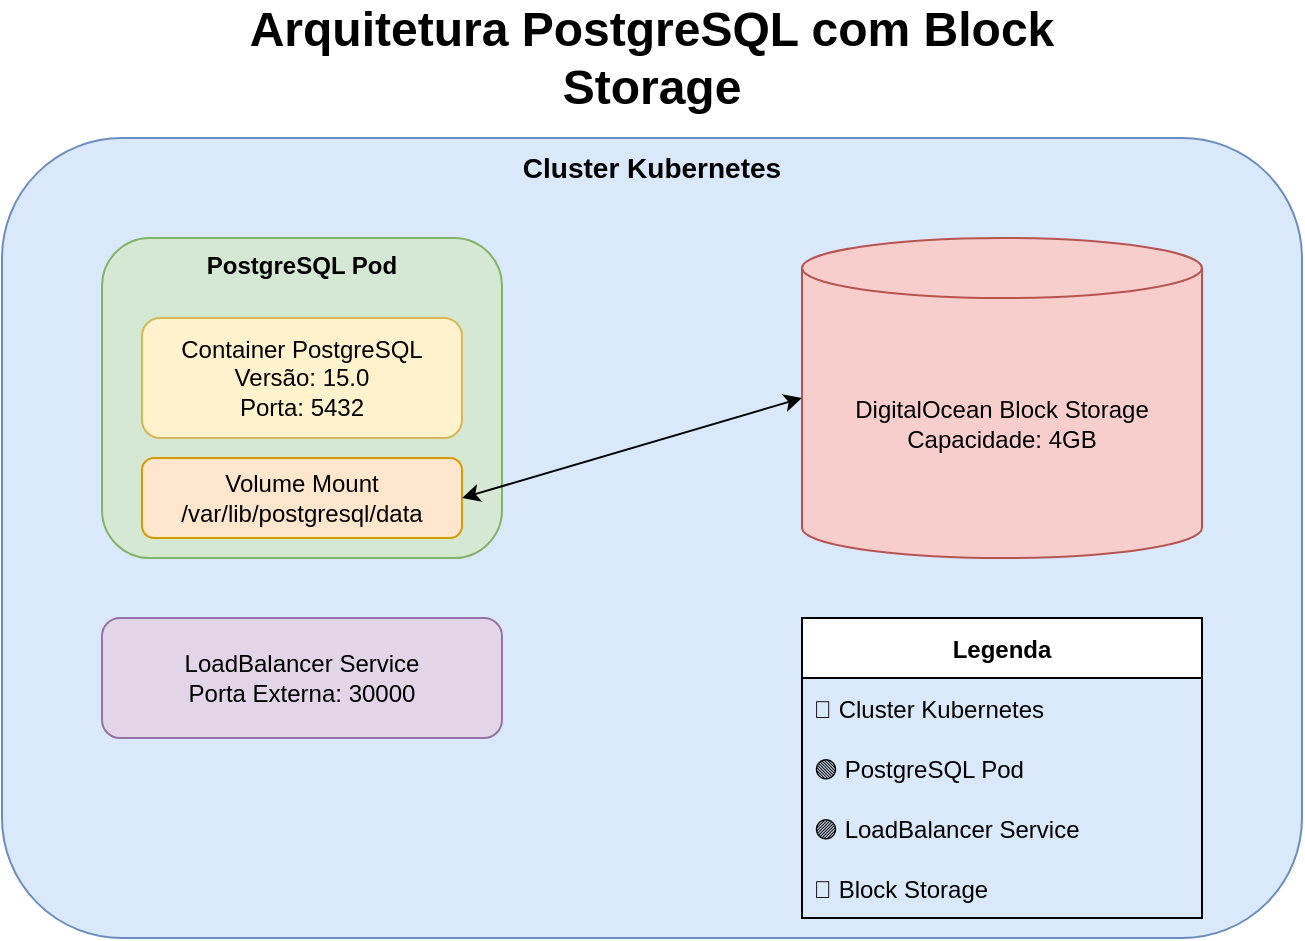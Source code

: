<mxfile version="26.0.9">
  <diagram name="Arquitetura PostgreSQL com Block Storage" id="database-architecture">
    <mxGraphModel dx="1098" dy="820" grid="1" gridSize="10" guides="1" tooltips="1" connect="1" arrows="1" fold="1" page="1" pageScale="1" pageWidth="850" pageHeight="1100" math="0" shadow="0">
      <root>
        <mxCell id="0" />
        <mxCell id="1" parent="0" />
        <mxCell id="2" value="Arquitetura PostgreSQL com Block Storage" style="text;html=1;strokeColor=none;fillColor=none;align=center;verticalAlign=middle;whiteSpace=wrap;rounded=0;fontSize=24;fontStyle=1" parent="1" vertex="1">
          <mxGeometry x="175" y="20" width="500" height="40" as="geometry" />
        </mxCell>
        <mxCell id="3" value="Cluster Kubernetes" style="rounded=1;whiteSpace=wrap;html=1;fillColor=#dae8fc;strokeColor=#6c8ebf;verticalAlign=top;fontStyle=1;fontSize=14" parent="1" vertex="1">
          <mxGeometry x="100" y="80" width="650" height="400" as="geometry" />
        </mxCell>
        <mxCell id="4" value="PostgreSQL Pod" style="rounded=1;whiteSpace=wrap;html=1;fillColor=#d5e8d4;strokeColor=#82b366;verticalAlign=top;fontStyle=1" parent="1" vertex="1">
          <mxGeometry x="150" y="130" width="200" height="160" as="geometry" />
        </mxCell>
        <mxCell id="5" value="Container PostgreSQL&#xa;Versão: 15.0&#xa;Porta: 5432" style="rounded=1;whiteSpace=wrap;html=1;fillColor=#fff2cc;strokeColor=#d6b656" parent="1" vertex="1">
          <mxGeometry x="170" y="170" width="160" height="60" as="geometry" />
        </mxCell>
        <mxCell id="6" value="Volume Mount&#xa;/var/lib/postgresql/data" style="rounded=1;whiteSpace=wrap;html=1;fillColor=#ffe6cc;strokeColor=#d79b00" parent="1" vertex="1">
          <mxGeometry x="170" y="240" width="160" height="40" as="geometry" />
        </mxCell>
        <mxCell id="7" value="LoadBalancer Service&#xa;Porta Externa: 30000" style="rounded=1;whiteSpace=wrap;html=1;fillColor=#e1d5e7;strokeColor=#9673a6" parent="1" vertex="1">
          <mxGeometry x="150" y="320" width="200" height="60" as="geometry" />
        </mxCell>
        <mxCell id="8" value="DigitalOcean Block Storage&#xa;Capacidade: 4GB" style="shape=cylinder3;whiteSpace=wrap;html=1;boundedLbl=1;backgroundOutline=1;size=15;fillColor=#f8cecc;strokeColor=#b85450" parent="1" vertex="1">
          <mxGeometry x="500" y="130" width="200" height="160" as="geometry" />
        </mxCell>
        <mxCell id="9" value="" style="endArrow=classic;startArrow=classic;html=1;rounded=0;exitX=1;exitY=0.5;entryX=0;entryY=0.5;" parent="1" source="6" target="8" edge="1">
          <mxGeometry width="50" height="50" relative="1" as="geometry" />
        </mxCell>
        <mxCell id="10" value="Legenda" style="swimlane;fontStyle=1;childLayout=stackLayout;horizontal=1;startSize=30;horizontalStack=0;resizeParent=1;resizeParentMax=0;resizeLast=0;collapsible=1;marginBottom=0;" parent="1" vertex="1">
          <mxGeometry x="500" y="320" width="200" height="150" as="geometry" />
        </mxCell>
        <mxCell id="11" value="🔵 Cluster Kubernetes" style="text;strokeColor=none;fillColor=none;align=left;verticalAlign=middle;spacingLeft=4;spacingRight=4;overflow=hidden;points=[[0,0.5],[1,0.5]];portConstraint=eastwest;rotatable=0;" parent="10" vertex="1">
          <mxGeometry y="30" width="200" height="30" as="geometry" />
        </mxCell>
        <mxCell id="12" value="🟢 PostgreSQL Pod" style="text;strokeColor=none;fillColor=none;align=left;verticalAlign=middle;spacingLeft=4;spacingRight=4;overflow=hidden;points=[[0,0.5],[1,0.5]];portConstraint=eastwest;rotatable=0;" parent="10" vertex="1">
          <mxGeometry y="60" width="200" height="30" as="geometry" />
        </mxCell>
        <mxCell id="13" value="🟣 LoadBalancer Service" style="text;strokeColor=none;fillColor=none;align=left;verticalAlign=middle;spacingLeft=4;spacingRight=4;overflow=hidden;points=[[0,0.5],[1,0.5]];portConstraint=eastwest;rotatable=0;" parent="10" vertex="1">
          <mxGeometry y="90" width="200" height="30" as="geometry" />
        </mxCell>
        <mxCell id="14" value="🔴 Block Storage" style="text;strokeColor=none;fillColor=none;align=left;verticalAlign=middle;spacingLeft=4;spacingRight=4;overflow=hidden;points=[[0,0.5],[1,0.5]];portConstraint=eastwest;rotatable=0;" parent="10" vertex="1">
          <mxGeometry y="120" width="200" height="30" as="geometry" />
        </mxCell>
      </root>
    </mxGraphModel>
  </diagram>
</mxfile>
